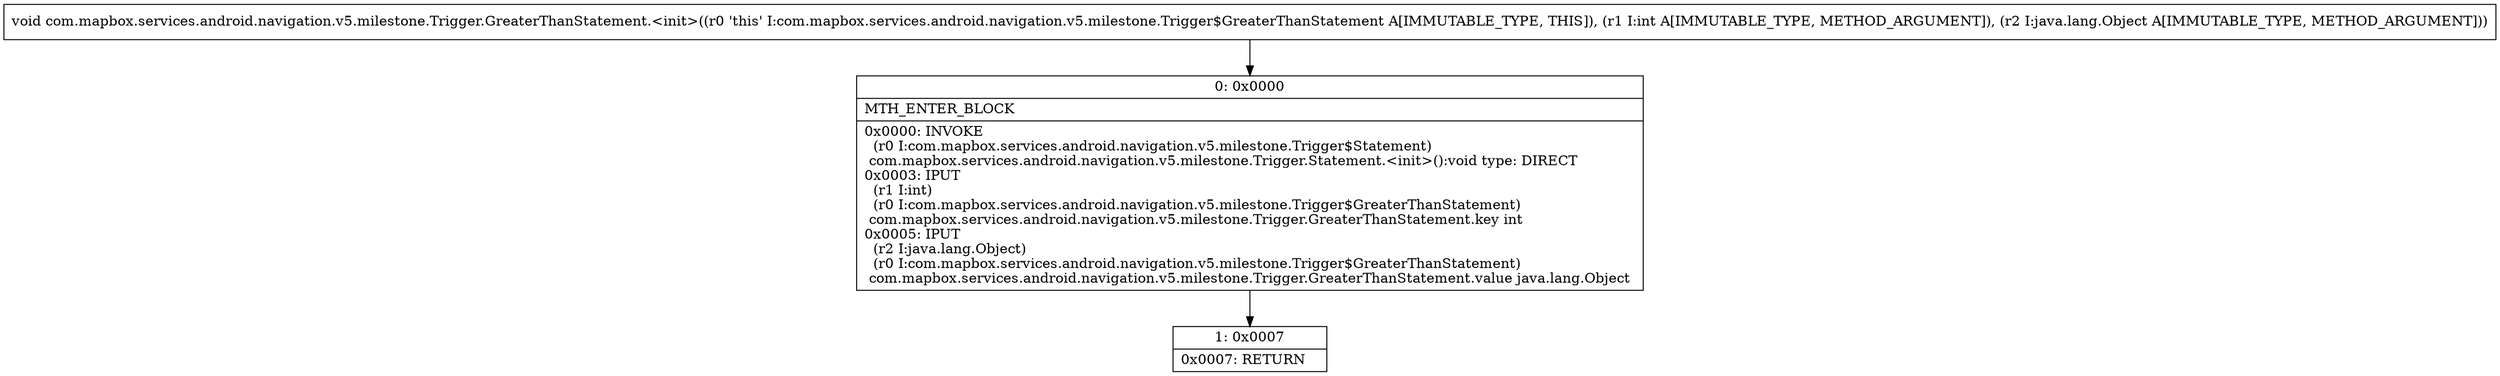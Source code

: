 digraph "CFG forcom.mapbox.services.android.navigation.v5.milestone.Trigger.GreaterThanStatement.\<init\>(ILjava\/lang\/Object;)V" {
Node_0 [shape=record,label="{0\:\ 0x0000|MTH_ENTER_BLOCK\l|0x0000: INVOKE  \l  (r0 I:com.mapbox.services.android.navigation.v5.milestone.Trigger$Statement)\l com.mapbox.services.android.navigation.v5.milestone.Trigger.Statement.\<init\>():void type: DIRECT \l0x0003: IPUT  \l  (r1 I:int)\l  (r0 I:com.mapbox.services.android.navigation.v5.milestone.Trigger$GreaterThanStatement)\l com.mapbox.services.android.navigation.v5.milestone.Trigger.GreaterThanStatement.key int \l0x0005: IPUT  \l  (r2 I:java.lang.Object)\l  (r0 I:com.mapbox.services.android.navigation.v5.milestone.Trigger$GreaterThanStatement)\l com.mapbox.services.android.navigation.v5.milestone.Trigger.GreaterThanStatement.value java.lang.Object \l}"];
Node_1 [shape=record,label="{1\:\ 0x0007|0x0007: RETURN   \l}"];
MethodNode[shape=record,label="{void com.mapbox.services.android.navigation.v5.milestone.Trigger.GreaterThanStatement.\<init\>((r0 'this' I:com.mapbox.services.android.navigation.v5.milestone.Trigger$GreaterThanStatement A[IMMUTABLE_TYPE, THIS]), (r1 I:int A[IMMUTABLE_TYPE, METHOD_ARGUMENT]), (r2 I:java.lang.Object A[IMMUTABLE_TYPE, METHOD_ARGUMENT])) }"];
MethodNode -> Node_0;
Node_0 -> Node_1;
}

